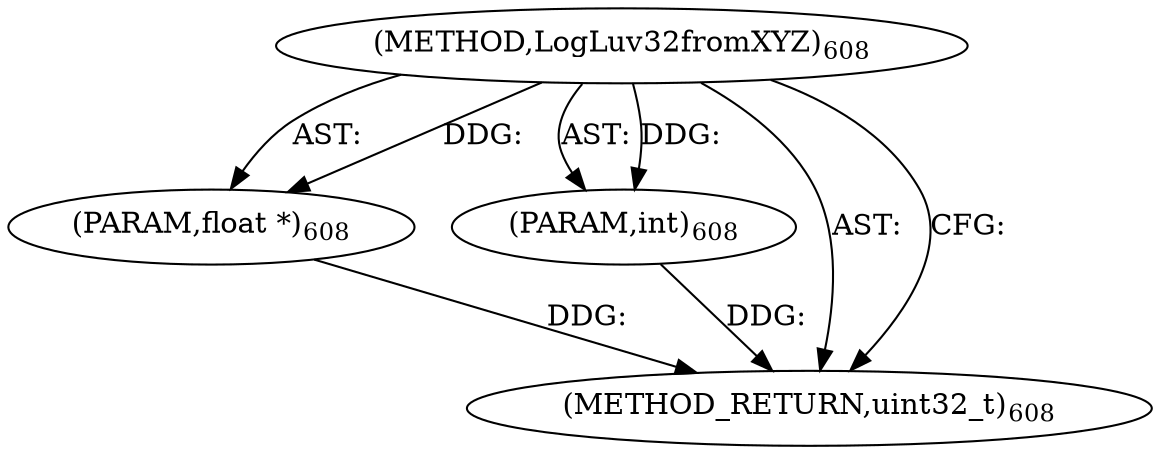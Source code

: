 digraph "LogLuv32fromXYZ" {  
"9336" [label = <(METHOD,LogLuv32fromXYZ)<SUB>608</SUB>> ]
"9337" [label = <(PARAM,float *)<SUB>608</SUB>> ]
"9338" [label = <(PARAM,int)<SUB>608</SUB>> ]
"9339" [label = <(METHOD_RETURN,uint32_t)<SUB>608</SUB>> ]
  "9336" -> "9337"  [ label = "AST: "] 
  "9336" -> "9338"  [ label = "AST: "] 
  "9336" -> "9339"  [ label = "AST: "] 
  "9336" -> "9339"  [ label = "CFG: "] 
  "9337" -> "9339"  [ label = "DDG: "] 
  "9338" -> "9339"  [ label = "DDG: "] 
  "9336" -> "9337"  [ label = "DDG: "] 
  "9336" -> "9338"  [ label = "DDG: "] 
}
